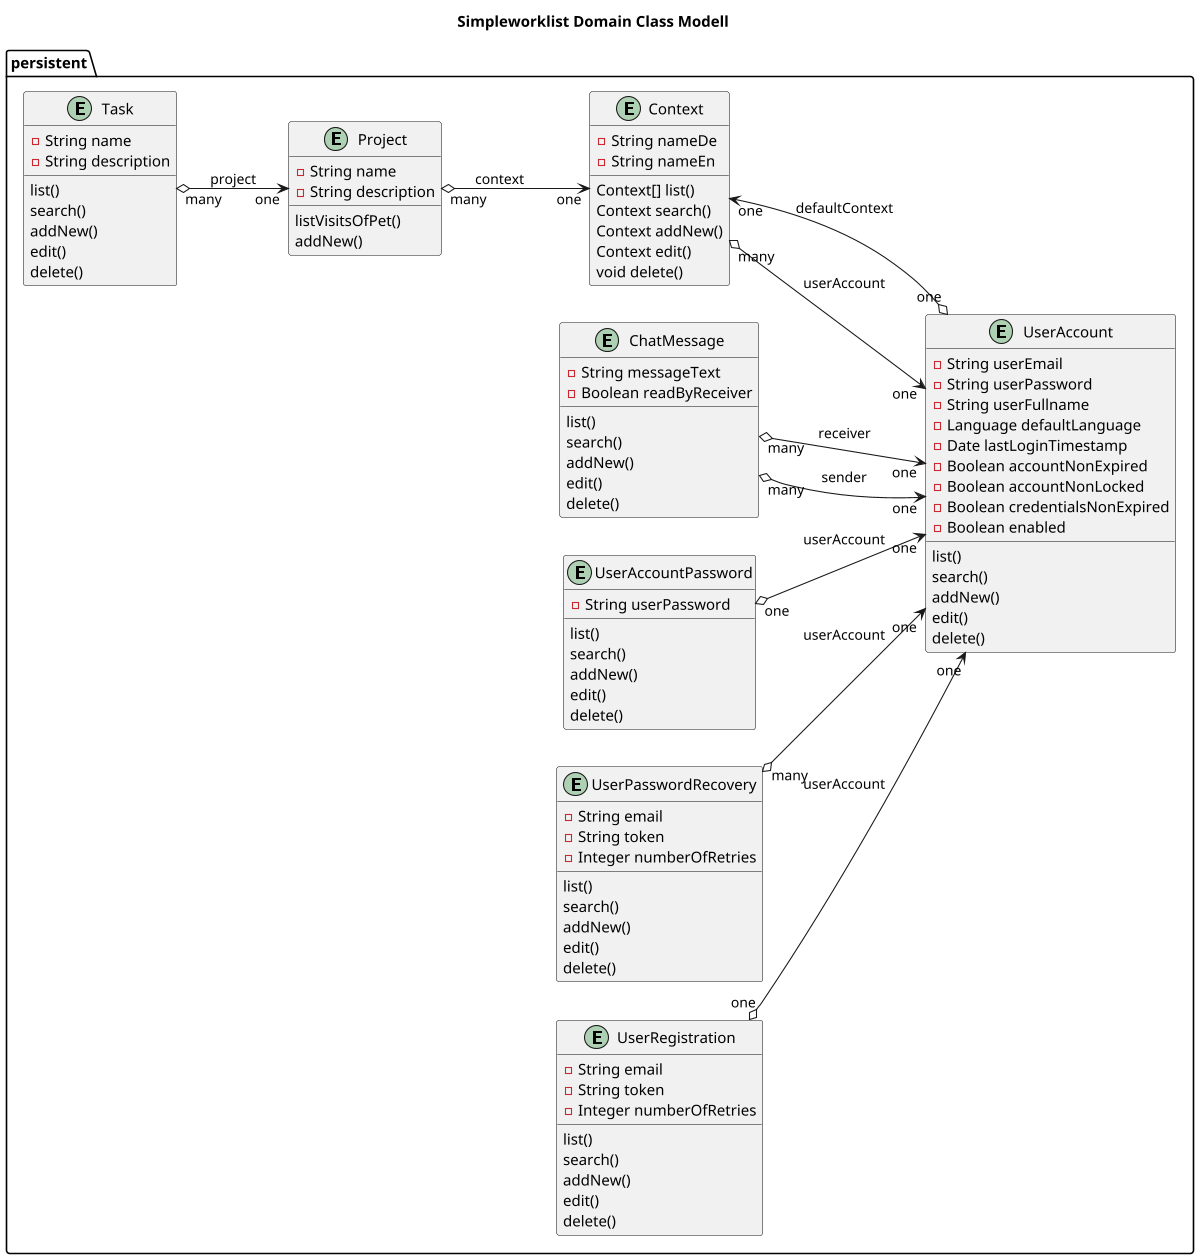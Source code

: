 @startuml


title Simpleworklist Domain Class Modell
'https://plantuml.com/class-diagram

left to right direction
'top to bottom direction

scale 1200 width

package persistent {

  entity Context {
       - String nameDe
       - String nameEn
       Context[] list()
       Context search()
       Context addNew()
       Context edit()
       void delete()
  }

  entity Project {
      - String name
      - String description
      listVisitsOfPet()
      addNew()
  }

  entity Task {
      - String name
      - String description
      list()
      search()
      addNew()
      edit()
      delete()
  }

  entity ChatMessage {
     - String messageText
     - Boolean readByReceiver
      list()
      search()
      addNew()
      edit()
      delete()
  }

  entity UserAccount {
      - String userEmail
      - String userPassword
      - String userFullname
      - Language defaultLanguage
      - Date lastLoginTimestamp
      - Boolean accountNonExpired
      - Boolean accountNonLocked
      - Boolean credentialsNonExpired
      - Boolean enabled
      list()
      search()
      addNew()
      edit()
      delete()
  }

  entity UserAccountPassword {
      - String userPassword
      list()
      search()
      addNew()
      edit()
      delete()
  }

  entity UserPasswordRecovery {
      - String email
      - String token
      - Integer numberOfRetries
      list()
      search()
      addNew()
      edit()
      delete()
  }

  entity UserRegistration {
      - String email
      - String token
      - Integer numberOfRetries
      list()
      search()
      addNew()
      edit()
      delete()
  }

  Context "many"  o-->  "one" UserAccount: userAccount
  Project "many"  o-->  "one" Context: context
  Task "many"  o-->  "one" Project: project
  ChatMessage "many"  o-->  "one" UserAccount: sender
  ChatMessage "many"  o-->  "one" UserAccount: receiver
  UserAccount "one"  o-->  "one" Context: defaultContext
  UserAccountPassword "one"  o-->  "one" UserAccount: userAccount
  UserRegistration "one"  o-->  "one" UserAccount: userAccount
  UserPasswordRecovery "many"  o-->  "one" UserAccount: userAccount

}

@enduml

